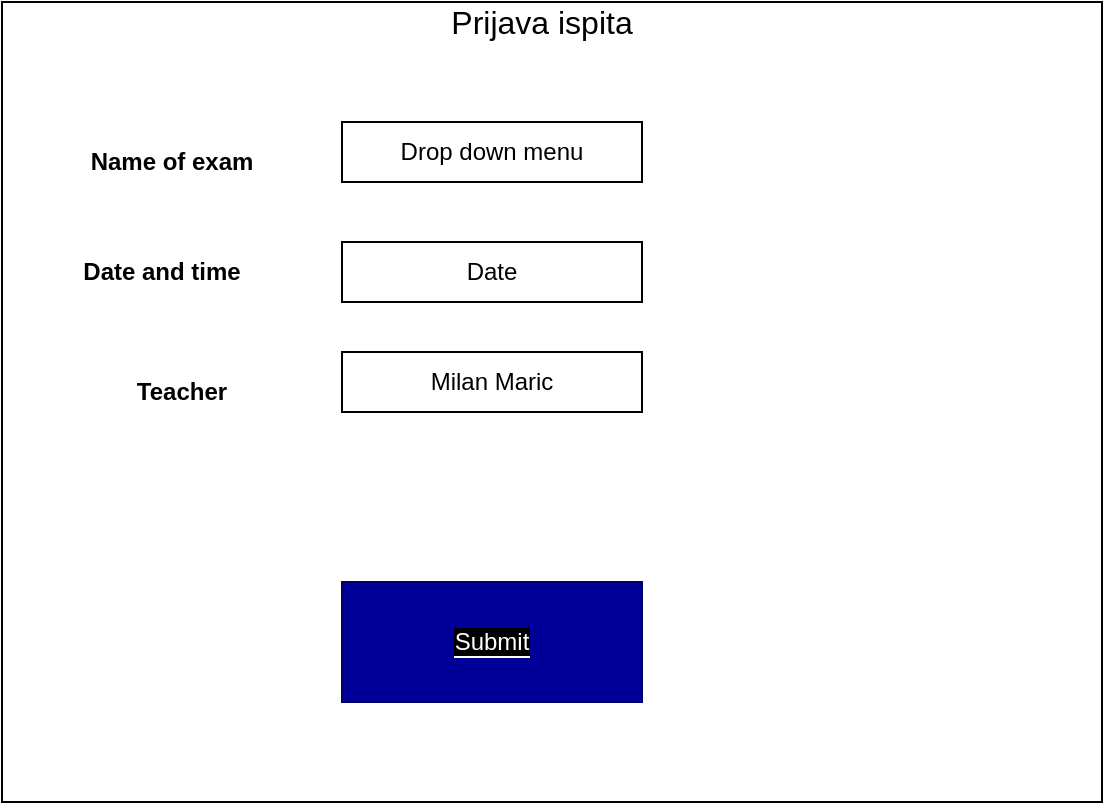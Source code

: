 <mxfile version="14.5.1" type="device"><diagram id="uM4TEChuxcfJ5mLUiZZh" name="Page-1"><mxGraphModel dx="1024" dy="592" grid="1" gridSize="10" guides="1" tooltips="1" connect="1" arrows="1" fold="1" page="1" pageScale="1" pageWidth="850" pageHeight="1100" math="0" shadow="0"><root><mxCell id="0"/><mxCell id="1" parent="0"/><mxCell id="w6zP8pTLBUl9eqaYsW3M-1" value="" style="rounded=0;whiteSpace=wrap;html=1;" vertex="1" parent="1"><mxGeometry x="170" y="80" width="550" height="400" as="geometry"/></mxCell><mxCell id="w6zP8pTLBUl9eqaYsW3M-2" value="&lt;font style=&quot;font-size: 16px&quot;&gt;Prijava ispita&lt;/font&gt;" style="text;html=1;strokeColor=none;fillColor=none;align=center;verticalAlign=middle;whiteSpace=wrap;rounded=0;" vertex="1" parent="1"><mxGeometry x="360" y="80" width="160" height="20" as="geometry"/></mxCell><mxCell id="w6zP8pTLBUl9eqaYsW3M-3" value="Name of exam" style="text;html=1;strokeColor=none;fillColor=none;align=center;verticalAlign=middle;whiteSpace=wrap;rounded=0;fontStyle=1" vertex="1" parent="1"><mxGeometry x="200" y="150" width="110" height="20" as="geometry"/></mxCell><mxCell id="w6zP8pTLBUl9eqaYsW3M-4" value="Drop down menu" style="rounded=0;whiteSpace=wrap;html=1;" vertex="1" parent="1"><mxGeometry x="340" y="140" width="150" height="30" as="geometry"/></mxCell><mxCell id="w6zP8pTLBUl9eqaYsW3M-5" value="&lt;b&gt;Date and time&lt;/b&gt;" style="text;html=1;strokeColor=none;fillColor=none;align=center;verticalAlign=middle;whiteSpace=wrap;rounded=0;" vertex="1" parent="1"><mxGeometry x="200" y="205" width="100" height="20" as="geometry"/></mxCell><mxCell id="w6zP8pTLBUl9eqaYsW3M-6" value="Date" style="rounded=0;whiteSpace=wrap;html=1;" vertex="1" parent="1"><mxGeometry x="340" y="200" width="150" height="30" as="geometry"/></mxCell><mxCell id="w6zP8pTLBUl9eqaYsW3M-8" value="&lt;b&gt;Teacher&lt;/b&gt;" style="text;html=1;strokeColor=none;fillColor=none;align=center;verticalAlign=middle;whiteSpace=wrap;rounded=0;" vertex="1" parent="1"><mxGeometry x="200" y="265" width="120" height="20" as="geometry"/></mxCell><mxCell id="w6zP8pTLBUl9eqaYsW3M-9" value="Milan Maric" style="rounded=0;whiteSpace=wrap;html=1;" vertex="1" parent="1"><mxGeometry x="340" y="255" width="150" height="30" as="geometry"/></mxCell><mxCell id="w6zP8pTLBUl9eqaYsW3M-11" value="&lt;span style=&quot;background-color: rgb(0 , 0 , 0)&quot;&gt;&lt;font color=&quot;#ffffff&quot;&gt;Submit&lt;/font&gt;&lt;/span&gt;" style="rounded=0;whiteSpace=wrap;html=1;labelBackgroundColor=#FFFFFF;strokeColor=#000066;fillColor=#000099;" vertex="1" parent="1"><mxGeometry x="340" y="370" width="150" height="60" as="geometry"/></mxCell></root></mxGraphModel></diagram></mxfile>